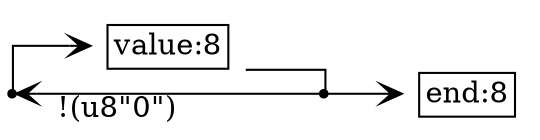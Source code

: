 digraph G {
  rankdir = LR;
  graph [splines=ortho];
  node [shape=plaintext];
  edge [arrowhead=vee];

  n0 [shape=point];
  n1 [label=<
    <TABLE BORDER="0" CELLBORDER="1" CELLSPACING="0" TOOLTIP="Foo.value" HREF="#">
      <TR><TD>value:8</TD></TR>
    </TABLE>
  >];
  n2 [shape=point];
  n3 [label=<
    <TABLE BORDER="0" CELLBORDER="1" CELLSPACING="0" TOOLTIP="Foo" HREF="#">
      <TR><TD>end:8</TD></TR>
    </TABLE>
  >];

  n0 -> n1;
  n2 -> n0 [xlabel="!(u8\"0\")"];
  n2 -> n3;
  n1 -> n2 [arrowhead=none];
}